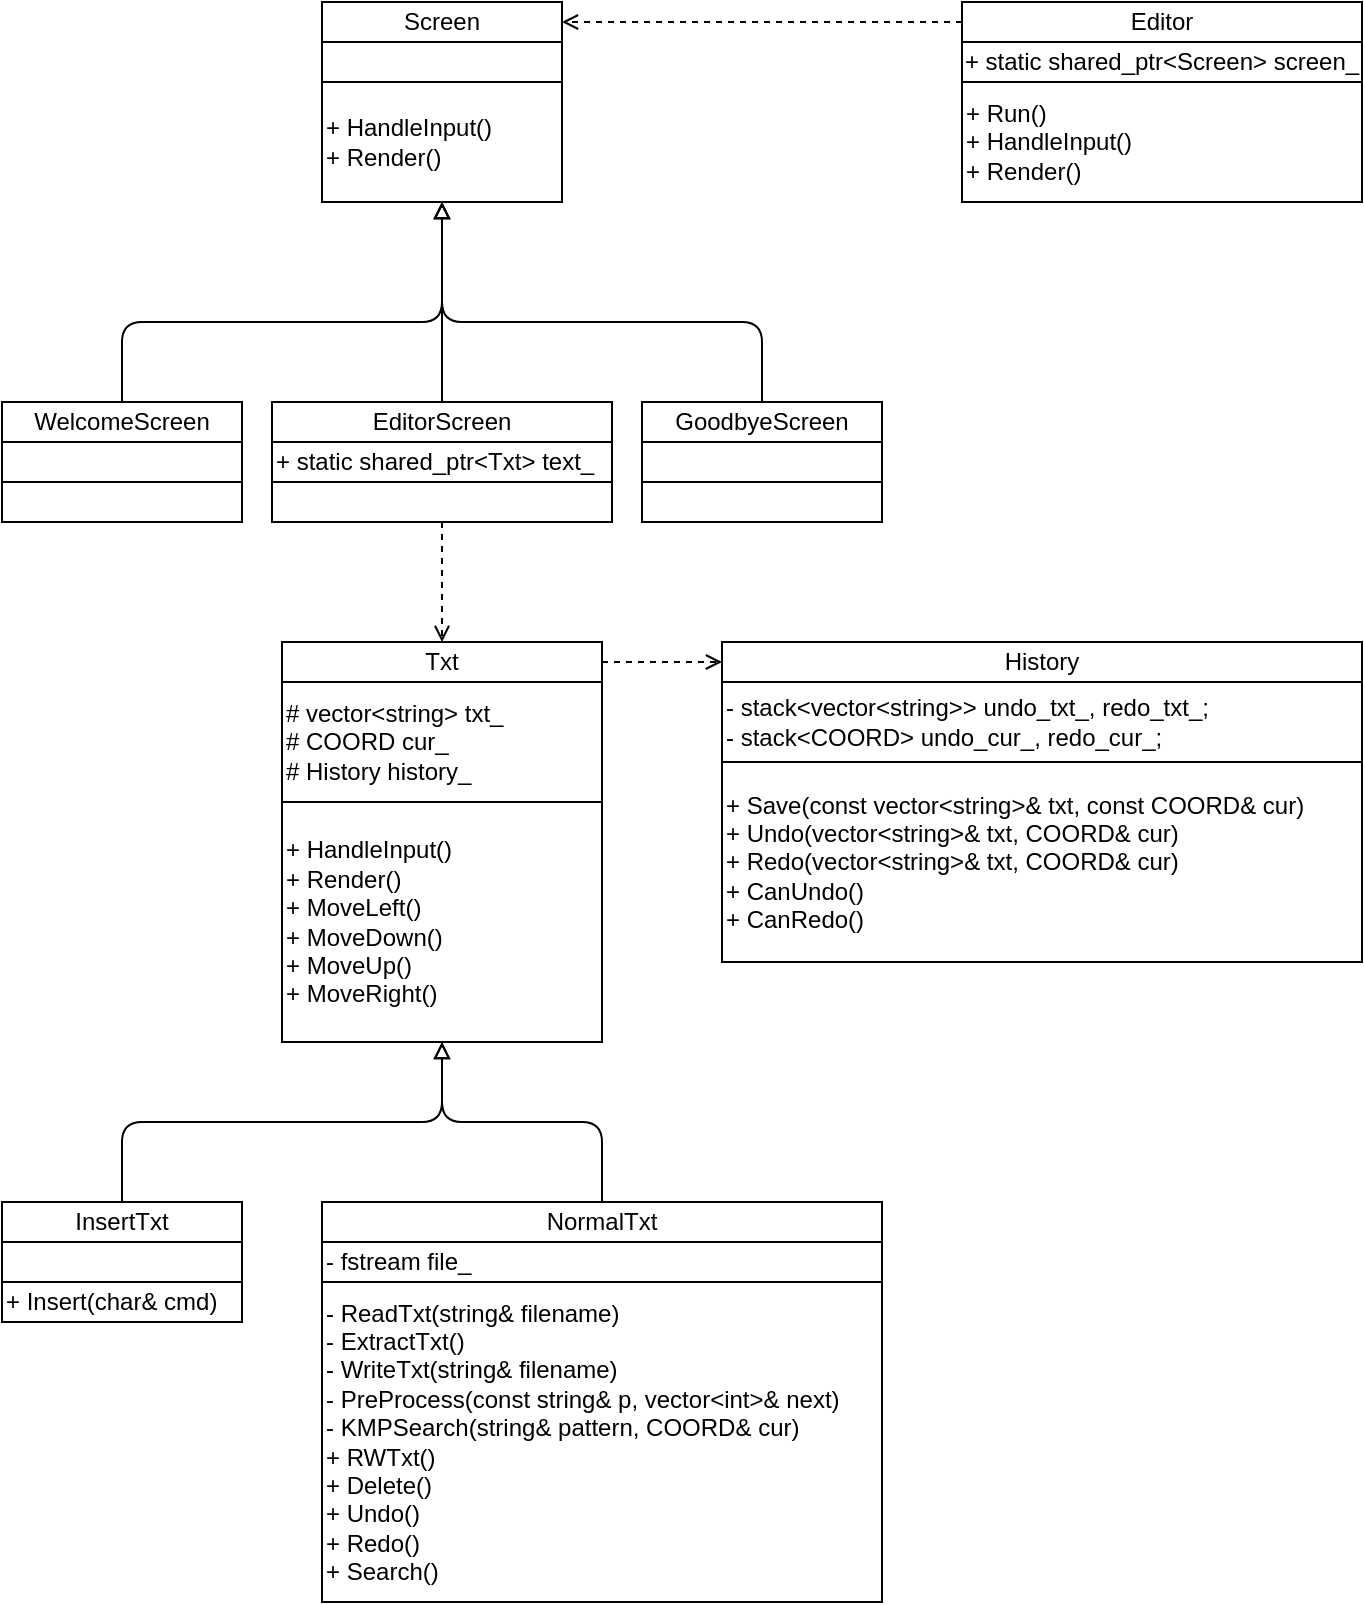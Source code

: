<mxfile>
    <diagram id="LS8Y8_prfT_N856s4JSq" name="第 1 页">
        <mxGraphModel dx="872" dy="635" grid="1" gridSize="10" guides="1" tooltips="1" connect="1" arrows="1" fold="1" page="1" pageScale="1" pageWidth="827" pageHeight="1169" math="0" shadow="0">
            <root>
                <mxCell id="0"/>
                <mxCell id="1" parent="0"/>
                <mxCell id="2" value="Screen" style="rounded=0;whiteSpace=wrap;html=1;" vertex="1" parent="1">
                    <mxGeometry x="200" y="40" width="120" height="20" as="geometry"/>
                </mxCell>
                <mxCell id="5" value="&lt;div style=&quot;&quot;&gt;&lt;span style=&quot;background-color: initial;&quot;&gt;+ HandleInput()&lt;/span&gt;&lt;/div&gt;&lt;div style=&quot;&quot;&gt;&lt;span style=&quot;background-color: initial;&quot;&gt;+ Render()&lt;/span&gt;&lt;/div&gt;" style="rounded=0;whiteSpace=wrap;html=1;align=left;" vertex="1" parent="1">
                    <mxGeometry x="200" y="80" width="120" height="60" as="geometry"/>
                </mxCell>
                <mxCell id="11" style="edgeStyle=none;html=1;exitX=0.5;exitY=0;exitDx=0;exitDy=0;entryX=0.5;entryY=1;entryDx=0;entryDy=0;endArrow=block;endFill=0;" edge="1" parent="1" source="6" target="5">
                    <mxGeometry relative="1" as="geometry">
                        <Array as="points">
                            <mxPoint x="100" y="200"/>
                            <mxPoint x="260" y="200"/>
                        </Array>
                    </mxGeometry>
                </mxCell>
                <mxCell id="6" value="WelcomeScreen" style="rounded=0;whiteSpace=wrap;html=1;" vertex="1" parent="1">
                    <mxGeometry x="40" y="240" width="120" height="20" as="geometry"/>
                </mxCell>
                <mxCell id="12" style="edgeStyle=none;html=1;exitX=0.5;exitY=0;exitDx=0;exitDy=0;endArrow=block;endFill=0;entryX=0.5;entryY=1;entryDx=0;entryDy=0;" edge="1" parent="1" source="8" target="5">
                    <mxGeometry relative="1" as="geometry">
                        <mxPoint x="260" y="120" as="targetPoint"/>
                    </mxGeometry>
                </mxCell>
                <mxCell id="8" value="EditorScreen" style="rounded=0;whiteSpace=wrap;html=1;" vertex="1" parent="1">
                    <mxGeometry x="175" y="240" width="170" height="20" as="geometry"/>
                </mxCell>
                <mxCell id="13" style="edgeStyle=none;html=1;exitX=0.5;exitY=0;exitDx=0;exitDy=0;entryX=0.5;entryY=1;entryDx=0;entryDy=0;endArrow=block;endFill=0;" edge="1" parent="1" source="10" target="5">
                    <mxGeometry relative="1" as="geometry">
                        <Array as="points">
                            <mxPoint x="420" y="200"/>
                            <mxPoint x="260" y="200"/>
                        </Array>
                    </mxGeometry>
                </mxCell>
                <mxCell id="10" value="GoodbyeScreen" style="rounded=0;whiteSpace=wrap;html=1;" vertex="1" parent="1">
                    <mxGeometry x="360" y="240" width="120" height="20" as="geometry"/>
                </mxCell>
                <mxCell id="15" value="Editor" style="rounded=0;whiteSpace=wrap;html=1;" vertex="1" parent="1">
                    <mxGeometry x="520" y="40" width="200" height="20" as="geometry"/>
                </mxCell>
                <mxCell id="17" style="edgeStyle=none;html=1;exitX=0;exitY=0.5;exitDx=0;exitDy=0;entryX=1;entryY=0.5;entryDx=0;entryDy=0;endArrow=open;endFill=0;dashed=1;" edge="1" parent="1" source="15" target="2">
                    <mxGeometry relative="1" as="geometry"/>
                </mxCell>
                <mxCell id="16" value="&lt;div style=&quot;&quot;&gt;&lt;span style=&quot;background-color: initial;&quot;&gt;+ Run()&lt;/span&gt;&lt;/div&gt;&lt;div style=&quot;&quot;&gt;&lt;span style=&quot;background-color: initial;&quot;&gt;+ HandleInput()&lt;/span&gt;&lt;/div&gt;&lt;div style=&quot;&quot;&gt;&lt;span style=&quot;background-color: initial;&quot;&gt;+ Render()&lt;/span&gt;&lt;/div&gt;" style="rounded=0;whiteSpace=wrap;html=1;align=left;" vertex="1" parent="1">
                    <mxGeometry x="520" y="80" width="200" height="60" as="geometry"/>
                </mxCell>
                <mxCell id="18" value="+ static shared_ptr&amp;lt;Screen&amp;gt; screen_" style="rounded=0;whiteSpace=wrap;html=1;" vertex="1" parent="1">
                    <mxGeometry x="520" y="60" width="200" height="20" as="geometry"/>
                </mxCell>
                <mxCell id="19" value="" style="rounded=0;whiteSpace=wrap;html=1;" vertex="1" parent="1">
                    <mxGeometry x="40" y="260" width="120" height="20" as="geometry"/>
                </mxCell>
                <mxCell id="20" value="+ static shared_ptr&amp;lt;Txt&amp;gt; text_" style="rounded=0;whiteSpace=wrap;html=1;align=left;" vertex="1" parent="1">
                    <mxGeometry x="175" y="260" width="170" height="20" as="geometry"/>
                </mxCell>
                <mxCell id="21" value="" style="rounded=0;whiteSpace=wrap;html=1;" vertex="1" parent="1">
                    <mxGeometry x="200" y="60" width="120" height="20" as="geometry"/>
                </mxCell>
                <mxCell id="22" value="" style="rounded=0;whiteSpace=wrap;html=1;" vertex="1" parent="1">
                    <mxGeometry x="40" y="280" width="120" height="20" as="geometry"/>
                </mxCell>
                <mxCell id="23" value="" style="rounded=0;whiteSpace=wrap;html=1;" vertex="1" parent="1">
                    <mxGeometry x="360" y="260" width="120" height="20" as="geometry"/>
                </mxCell>
                <mxCell id="24" value="" style="rounded=0;whiteSpace=wrap;html=1;" vertex="1" parent="1">
                    <mxGeometry x="360" y="280" width="120" height="20" as="geometry"/>
                </mxCell>
                <mxCell id="44" style="edgeStyle=none;html=1;exitX=0.5;exitY=1;exitDx=0;exitDy=0;entryX=0.5;entryY=0;entryDx=0;entryDy=0;dashed=1;endArrow=open;endFill=0;" edge="1" parent="1" source="25" target="29">
                    <mxGeometry relative="1" as="geometry"/>
                </mxCell>
                <mxCell id="25" value="" style="rounded=0;whiteSpace=wrap;html=1;" vertex="1" parent="1">
                    <mxGeometry x="175" y="280" width="170" height="20" as="geometry"/>
                </mxCell>
                <mxCell id="26" value="History" style="rounded=0;whiteSpace=wrap;html=1;" vertex="1" parent="1">
                    <mxGeometry x="400" y="360" width="320" height="20" as="geometry"/>
                </mxCell>
                <mxCell id="27" value="&lt;div style=&quot;&quot;&gt;&lt;div&gt;+ Save(const vector&amp;lt;string&amp;gt;&amp;amp; txt, const COORD&amp;amp; cur)&lt;/div&gt;&lt;div&gt;+ Undo(vector&amp;lt;string&amp;gt;&amp;amp; txt, COORD&amp;amp; cur)&lt;/div&gt;&lt;div&gt;+ Redo(vector&amp;lt;string&amp;gt;&amp;amp; txt, COORD&amp;amp; cur)&lt;/div&gt;&lt;div&gt;+ CanUndo()&lt;/div&gt;&lt;div&gt;+ CanRedo()&lt;/div&gt;&lt;/div&gt;" style="rounded=0;whiteSpace=wrap;html=1;align=left;" vertex="1" parent="1">
                    <mxGeometry x="400" y="420" width="320" height="100" as="geometry"/>
                </mxCell>
                <mxCell id="28" value="&lt;div&gt;- stack&amp;lt;vector&amp;lt;string&amp;gt;&amp;gt; undo_txt_, redo_txt_;&amp;nbsp;&lt;/div&gt;&lt;div&gt;- stack&amp;lt;COORD&amp;gt; undo_cur_, redo_cur_;&lt;/div&gt;" style="rounded=0;whiteSpace=wrap;html=1;align=left;" vertex="1" parent="1">
                    <mxGeometry x="400" y="380" width="320" height="40" as="geometry"/>
                </mxCell>
                <mxCell id="43" style="edgeStyle=none;html=1;exitX=1;exitY=0.5;exitDx=0;exitDy=0;entryX=0;entryY=0.5;entryDx=0;entryDy=0;dashed=1;endArrow=open;endFill=0;" edge="1" parent="1" source="29" target="26">
                    <mxGeometry relative="1" as="geometry"/>
                </mxCell>
                <mxCell id="29" value="Txt" style="rounded=0;whiteSpace=wrap;html=1;" vertex="1" parent="1">
                    <mxGeometry x="180" y="360" width="160" height="20" as="geometry"/>
                </mxCell>
                <mxCell id="30" value="&lt;div style=&quot;&quot;&gt;&lt;div&gt;+ HandleInput()&lt;/div&gt;&lt;div&gt;+ Render()&lt;/div&gt;&lt;div&gt;+ MoveLeft()&lt;/div&gt;&lt;div&gt;+ MoveDown()&lt;/div&gt;&lt;div&gt;+ MoveUp()&lt;/div&gt;&lt;div&gt;+ MoveRight()&lt;/div&gt;&lt;/div&gt;" style="rounded=0;whiteSpace=wrap;html=1;align=left;" vertex="1" parent="1">
                    <mxGeometry x="180" y="440" width="160" height="120" as="geometry"/>
                </mxCell>
                <mxCell id="31" value="&lt;div&gt;# vector&amp;lt;string&amp;gt; txt_&lt;/div&gt;&lt;div&gt;# COORD cur_&lt;/div&gt;&lt;div&gt;# History history_&lt;/div&gt;" style="rounded=0;whiteSpace=wrap;html=1;align=left;" vertex="1" parent="1">
                    <mxGeometry x="180" y="380" width="160" height="60" as="geometry"/>
                </mxCell>
                <mxCell id="45" style="edgeStyle=none;html=1;exitX=0.5;exitY=0;exitDx=0;exitDy=0;entryX=0.5;entryY=1;entryDx=0;entryDy=0;endArrow=block;endFill=0;" edge="1" parent="1" source="36" target="30">
                    <mxGeometry relative="1" as="geometry">
                        <Array as="points">
                            <mxPoint x="100" y="600"/>
                            <mxPoint x="260" y="600"/>
                        </Array>
                    </mxGeometry>
                </mxCell>
                <mxCell id="36" value="InsertTxt" style="rounded=0;whiteSpace=wrap;html=1;" vertex="1" parent="1">
                    <mxGeometry x="40" y="640" width="120" height="20" as="geometry"/>
                </mxCell>
                <mxCell id="37" value="" style="rounded=0;whiteSpace=wrap;html=1;" vertex="1" parent="1">
                    <mxGeometry x="40" y="660" width="120" height="20" as="geometry"/>
                </mxCell>
                <mxCell id="38" value="+ Insert(char&amp;amp; cmd)" style="rounded=0;whiteSpace=wrap;html=1;align=left;" vertex="1" parent="1">
                    <mxGeometry x="40" y="680" width="120" height="20" as="geometry"/>
                </mxCell>
                <mxCell id="46" style="edgeStyle=none;html=1;exitX=0.5;exitY=0;exitDx=0;exitDy=0;entryX=0.5;entryY=1;entryDx=0;entryDy=0;endArrow=block;endFill=0;" edge="1" parent="1" source="39" target="30">
                    <mxGeometry relative="1" as="geometry">
                        <Array as="points">
                            <mxPoint x="340" y="600"/>
                            <mxPoint x="260" y="600"/>
                        </Array>
                    </mxGeometry>
                </mxCell>
                <mxCell id="39" value="NormalTxt" style="rounded=0;whiteSpace=wrap;html=1;" vertex="1" parent="1">
                    <mxGeometry x="200" y="640" width="280" height="20" as="geometry"/>
                </mxCell>
                <mxCell id="40" value="- fstream file_" style="rounded=0;whiteSpace=wrap;html=1;align=left;" vertex="1" parent="1">
                    <mxGeometry x="200" y="660" width="280" height="20" as="geometry"/>
                </mxCell>
                <mxCell id="41" value="&lt;div&gt;- ReadTxt(string&amp;amp; filename)&lt;/div&gt;&lt;div&gt;- ExtractTxt()&lt;/div&gt;&lt;div&gt;- WriteTxt(string&amp;amp; filename)&lt;/div&gt;&lt;div&gt;- PreProcess(const string&amp;amp; p, vector&amp;lt;int&amp;gt;&amp;amp; next)&lt;/div&gt;&lt;div&gt;- KMPSearch(string&amp;amp; pattern, COORD&amp;amp; cur)&lt;/div&gt;&lt;div&gt;&lt;div&gt;+ RWTxt()&lt;/div&gt;&lt;div&gt;+ Delete()&lt;/div&gt;&lt;div&gt;+ Undo()&lt;/div&gt;&lt;div&gt;+ Redo()&lt;/div&gt;&lt;div&gt;+ Search()&lt;/div&gt;&lt;/div&gt;" style="rounded=0;whiteSpace=wrap;html=1;align=left;" vertex="1" parent="1">
                    <mxGeometry x="200" y="680" width="280" height="160" as="geometry"/>
                </mxCell>
            </root>
        </mxGraphModel>
    </diagram>
</mxfile>